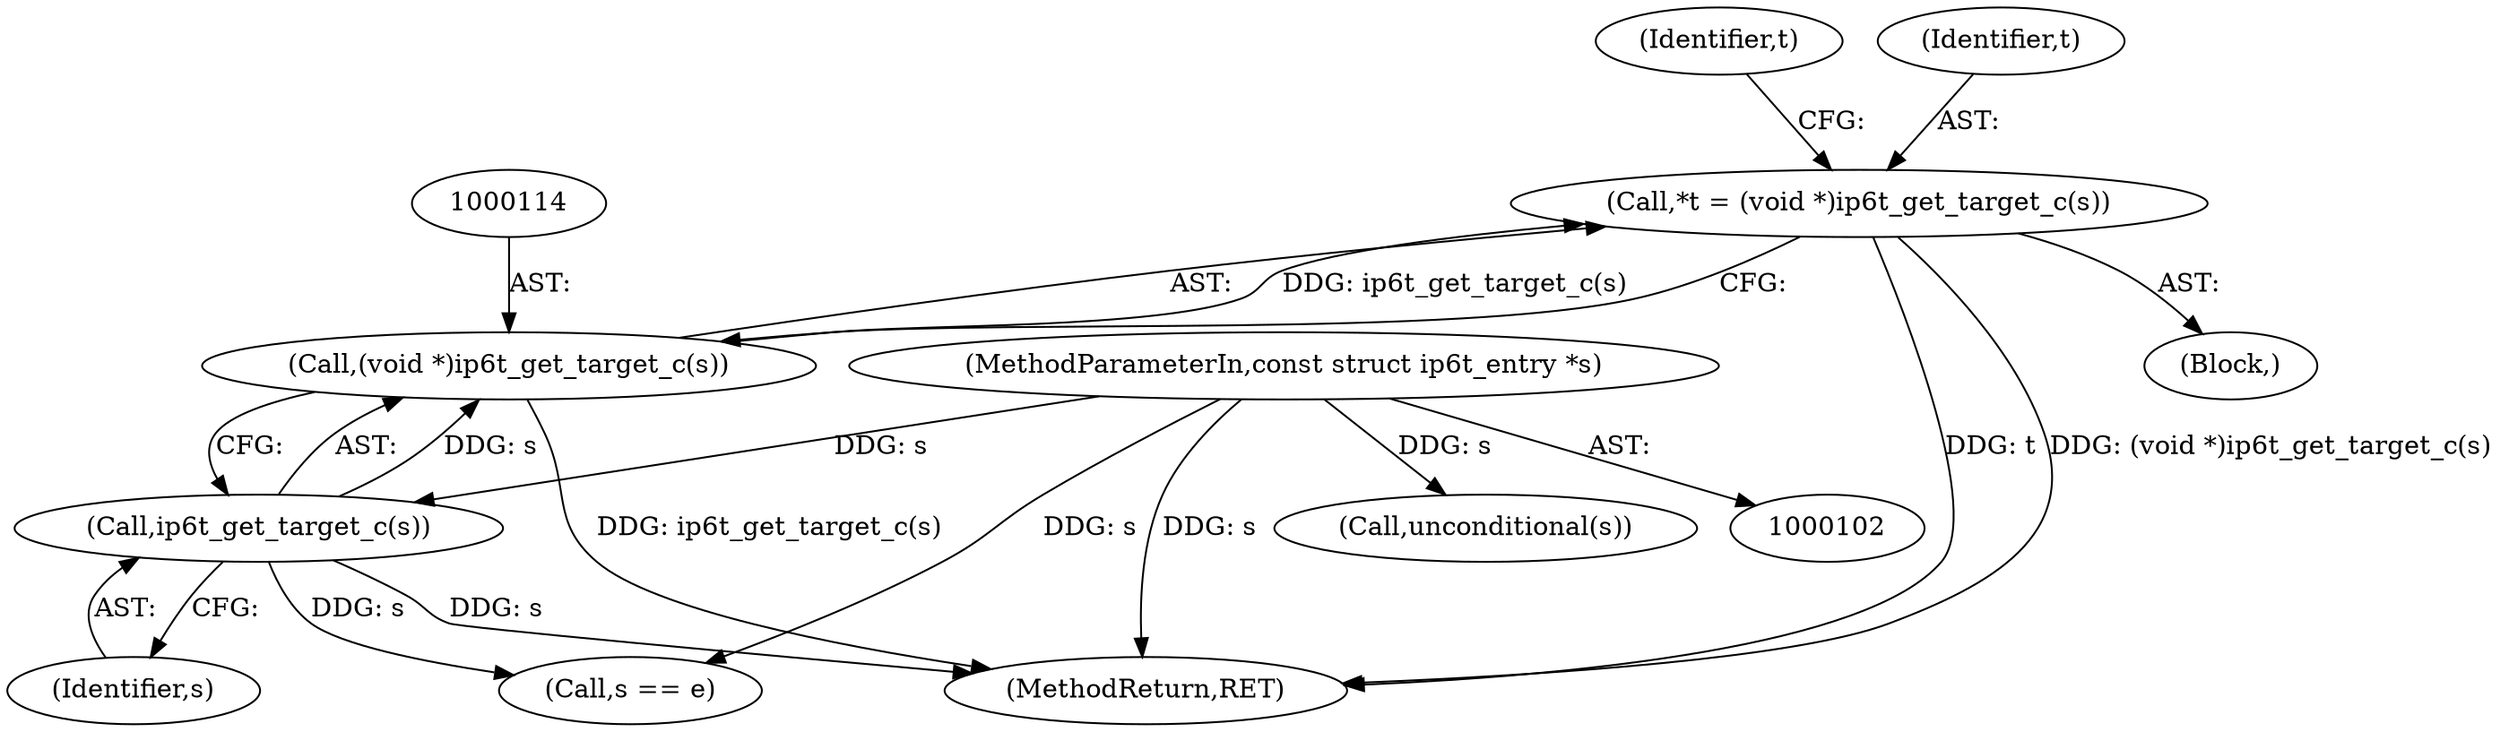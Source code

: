digraph "0_linux_54d83fc74aa9ec72794373cb47432c5f7fb1a309_10@pointer" {
"1000111" [label="(Call,*t = (void *)ip6t_get_target_c(s))"];
"1000113" [label="(Call,(void *)ip6t_get_target_c(s))"];
"1000115" [label="(Call,ip6t_get_target_c(s))"];
"1000103" [label="(MethodParameterIn,const struct ip6t_entry *s)"];
"1000125" [label="(Identifier,t)"];
"1000157" [label="(Call,unconditional(s))"];
"1000115" [label="(Call,ip6t_get_target_c(s))"];
"1000103" [label="(MethodParameterIn,const struct ip6t_entry *s)"];
"1000112" [label="(Identifier,t)"];
"1000109" [label="(Block,)"];
"1000116" [label="(Identifier,s)"];
"1000203" [label="(MethodReturn,RET)"];
"1000148" [label="(Call,s == e)"];
"1000111" [label="(Call,*t = (void *)ip6t_get_target_c(s))"];
"1000113" [label="(Call,(void *)ip6t_get_target_c(s))"];
"1000111" -> "1000109"  [label="AST: "];
"1000111" -> "1000113"  [label="CFG: "];
"1000112" -> "1000111"  [label="AST: "];
"1000113" -> "1000111"  [label="AST: "];
"1000125" -> "1000111"  [label="CFG: "];
"1000111" -> "1000203"  [label="DDG: t"];
"1000111" -> "1000203"  [label="DDG: (void *)ip6t_get_target_c(s)"];
"1000113" -> "1000111"  [label="DDG: ip6t_get_target_c(s)"];
"1000113" -> "1000115"  [label="CFG: "];
"1000114" -> "1000113"  [label="AST: "];
"1000115" -> "1000113"  [label="AST: "];
"1000113" -> "1000203"  [label="DDG: ip6t_get_target_c(s)"];
"1000115" -> "1000113"  [label="DDG: s"];
"1000115" -> "1000116"  [label="CFG: "];
"1000116" -> "1000115"  [label="AST: "];
"1000115" -> "1000203"  [label="DDG: s"];
"1000103" -> "1000115"  [label="DDG: s"];
"1000115" -> "1000148"  [label="DDG: s"];
"1000103" -> "1000102"  [label="AST: "];
"1000103" -> "1000203"  [label="DDG: s"];
"1000103" -> "1000148"  [label="DDG: s"];
"1000103" -> "1000157"  [label="DDG: s"];
}

